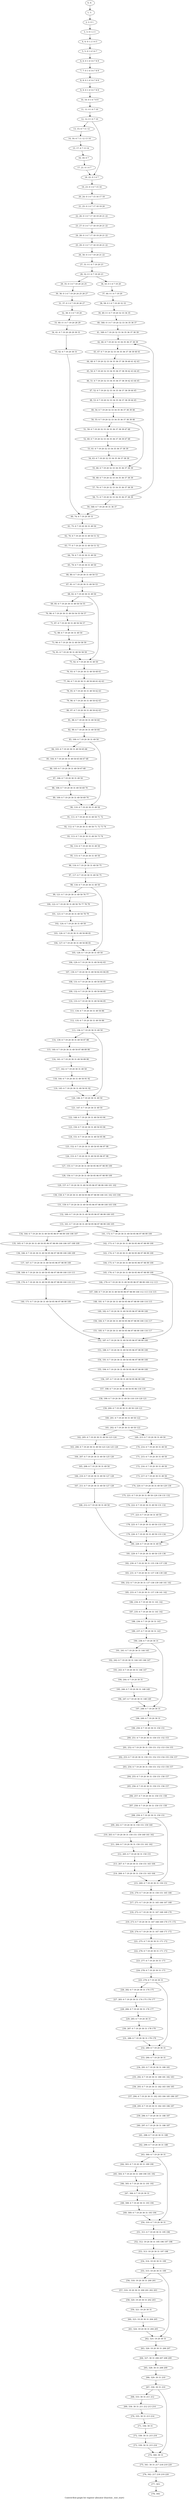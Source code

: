 digraph G {
graph [label="Control-flow-graph for register allocator (function _test_start)"]
0[label="0, 0: "];
1[label="1, 1: "];
2[label="2, 2: 0 1 "];
3[label="3, 3: 0 1 2 3 "];
4[label="4, 4: 0 1 2 3 4 5 "];
5[label="5, 5: 0 1 4 5 6 7 "];
6[label="6, 6: 0 1 4 5 6 7 8 9 "];
7[label="7, 7: 0 1 4 5 6 7 8 9 "];
8[label="8, 8: 0 1 4 5 6 7 8 9 "];
9[label="9, 9: 0 1 4 5 6 7 8 9 "];
10[label="10, 10: 0 1 6 7 8 9 "];
11[label="11, 11: 0 1 6 7 10 "];
12[label="12, 12: 0 1 6 7 10 "];
13[label="13, 15: 6 7 11 12 "];
14[label="14, 16: 6 7 11 12 13 14 "];
15[label="15, 17: 6 7 13 14 "];
16[label="16, 18: 6 7 "];
17[label="17, 21: 0 1 6 7 "];
18[label="18, 22: 0 1 6 7 "];
19[label="19, 23: 0 1 6 7 15 16 "];
20[label="20, 24: 0 1 6 7 15 16 17 18 "];
21[label="21, 25: 0 1 6 7 17 18 19 20 "];
22[label="22, 26: 0 1 6 7 17 18 19 20 21 22 "];
23[label="23, 27: 0 1 6 7 17 18 19 20 21 22 "];
24[label="24, 28: 0 1 6 7 17 18 19 20 21 22 "];
25[label="25, 29: 0 1 6 7 17 18 19 20 21 22 "];
26[label="26, 30: 0 1 6 7 19 20 21 22 "];
27[label="27, 31: 0 1 6 7 19 20 23 "];
28[label="28, 32: 0 1 6 7 19 20 23 "];
29[label="29, 35: 0 1 6 7 19 20 24 25 "];
30[label="30, 36: 0 1 6 7 19 20 24 25 26 27 "];
31[label="31, 37: 0 1 6 7 19 20 26 27 "];
32[label="32, 38: 0 1 6 7 19 20 "];
33[label="33, 40: 0 1 6 7 19 20 28 29 "];
34[label="34, 41: 6 7 19 20 28 29 30 31 "];
35[label="35, 42: 6 7 19 20 30 31 "];
36[label="36, 43: 0 1 6 7 19 20 "];
37[label="37, 44: 0 1 6 7 19 20 "];
38[label="38, 58: 0 1 6 7 19 20 32 33 "];
39[label="39, 49: 0 1 6 7 19 20 32 33 34 35 "];
40[label="40, 346: 0 1 6 7 19 20 32 33 34 35 36 37 "];
41[label="41, 349: 6 7 19 20 32 33 34 35 36 37 38 39 "];
42[label="42, 46: 6 7 19 20 32 33 34 35 36 37 38 39 "];
43[label="43, 47: 6 7 19 20 32 33 34 35 36 37 38 39 40 41 "];
44[label="44, 48: 6 7 19 20 32 33 34 35 36 37 38 39 40 41 42 43 "];
45[label="45, 50: 6 7 19 20 32 33 34 35 36 37 38 39 42 43 44 45 "];
46[label="46, 51: 6 7 19 20 32 33 34 35 36 37 38 39 42 43 44 45 "];
47[label="47, 52: 6 7 19 20 32 33 34 35 36 37 38 39 44 45 "];
48[label="48, 53: 6 7 19 20 32 33 34 35 36 37 38 39 44 45 "];
49[label="49, 54: 6 7 19 20 32 33 34 35 36 37 38 39 46 "];
50[label="50, 55: 6 7 19 20 32 33 34 35 36 37 38 39 46 "];
51[label="51, 59: 6 7 19 20 32 33 34 35 36 37 38 39 47 48 "];
52[label="52, 60: 6 7 19 20 32 33 34 35 36 37 38 39 47 48 "];
53[label="53, 61: 6 7 19 20 32 33 34 35 36 37 38 39 "];
54[label="54, 63: 6 7 19 20 32 33 34 35 36 37 38 39 "];
55[label="55, 66: 6 7 19 20 32 33 34 35 36 37 38 39 "];
56[label="56, 68: 6 7 19 20 32 33 34 35 36 37 38 39 "];
57[label="57, 70: 6 7 19 20 32 33 34 35 36 37 38 39 "];
58[label="58, 71: 6 7 19 20 32 33 34 35 36 37 38 39 "];
59[label="59, 348: 6 7 19 20 30 31 36 37 "];
60[label="60, 74: 6 7 19 20 30 31 "];
61[label="61, 75: 6 7 19 20 30 31 49 50 "];
62[label="62, 76: 6 7 19 20 30 31 49 50 51 52 "];
63[label="63, 77: 6 7 19 20 30 31 49 50 51 52 "];
64[label="64, 78: 6 7 19 20 30 31 49 50 "];
65[label="65, 79: 6 7 19 20 30 31 49 50 "];
66[label="66, 80: 6 7 19 20 30 31 49 50 53 "];
67[label="67, 81: 6 7 19 20 30 31 49 50 53 "];
68[label="68, 82: 6 7 19 20 30 31 49 50 "];
69[label="69, 85: 6 7 19 20 30 31 49 50 54 55 "];
70[label="70, 86: 6 7 19 20 30 31 49 50 54 55 56 57 "];
71[label="71, 87: 6 7 19 20 30 31 49 50 56 57 "];
72[label="72, 88: 6 7 19 20 30 31 49 50 "];
73[label="73, 90: 6 7 19 20 30 31 49 50 58 59 "];
74[label="74, 91: 6 7 19 20 30 31 49 50 58 59 "];
75[label="75, 92: 6 7 19 20 30 31 49 50 "];
76[label="76, 93: 6 7 19 20 30 31 49 50 60 61 "];
77[label="77, 94: 6 7 19 20 30 31 49 50 60 61 62 63 "];
78[label="78, 95: 6 7 19 20 30 31 49 50 62 63 "];
79[label="79, 96: 6 7 19 20 30 31 49 50 62 63 "];
80[label="80, 97: 6 7 19 20 30 31 49 50 62 63 "];
81[label="81, 98: 6 7 19 20 30 31 49 50 64 "];
82[label="82, 99: 6 7 19 20 30 31 49 50 64 "];
83[label="83, 100: 6 7 19 20 30 31 49 50 "];
84[label="84, 103: 6 7 19 20 30 31 49 50 65 66 "];
85[label="85, 104: 6 7 19 20 30 31 49 50 65 66 67 68 "];
86[label="86, 105: 6 7 19 20 30 31 49 50 67 68 "];
87[label="87, 106: 6 7 19 20 30 31 49 50 "];
88[label="88, 108: 6 7 19 20 30 31 49 50 69 70 "];
89[label="89, 109: 6 7 19 20 30 31 49 50 69 70 "];
90[label="90, 110: 6 7 19 20 30 31 49 50 "];
91[label="91, 111: 6 7 19 20 30 31 49 50 71 72 "];
92[label="92, 112: 6 7 19 20 30 31 49 50 71 72 73 74 "];
93[label="93, 113: 6 7 19 20 30 31 49 50 73 74 "];
94[label="94, 114: 6 7 19 20 30 31 49 50 "];
95[label="95, 115: 6 7 19 20 30 31 49 50 "];
96[label="96, 116: 6 7 19 20 30 31 49 50 75 "];
97[label="97, 117: 6 7 19 20 30 31 49 50 75 "];
98[label="98, 118: 6 7 19 20 30 31 49 50 "];
99[label="99, 121: 6 7 19 20 30 31 49 50 76 77 "];
100[label="100, 122: 6 7 19 20 30 31 49 50 76 77 78 79 "];
101[label="101, 123: 6 7 19 20 30 31 49 50 78 79 "];
102[label="102, 124: 6 7 19 20 30 31 49 50 "];
103[label="103, 126: 6 7 19 20 30 31 49 50 80 81 "];
104[label="104, 127: 6 7 19 20 30 31 49 50 80 81 "];
105[label="105, 128: 6 7 19 20 30 31 49 50 "];
106[label="106, 129: 6 7 19 20 30 31 49 50 82 83 "];
107[label="107, 130: 6 7 19 20 30 31 49 50 82 83 84 85 "];
108[label="108, 131: 6 7 19 20 30 31 49 50 84 85 "];
109[label="109, 132: 6 7 19 20 30 31 49 50 84 85 "];
110[label="110, 133: 6 7 19 20 30 31 49 50 84 85 "];
111[label="111, 134: 6 7 19 20 30 31 49 50 86 "];
112[label="112, 135: 6 7 19 20 30 31 49 50 86 "];
113[label="113, 136: 6 7 19 20 30 31 49 50 "];
114[label="114, 139: 6 7 19 20 30 31 49 50 87 88 "];
115[label="115, 140: 6 7 19 20 30 31 49 50 87 88 89 90 "];
116[label="116, 141: 6 7 19 20 30 31 49 50 89 90 "];
117[label="117, 142: 6 7 19 20 30 31 49 50 "];
118[label="118, 144: 6 7 19 20 30 31 49 50 91 92 "];
119[label="119, 145: 6 7 19 20 30 31 49 50 91 92 "];
120[label="120, 146: 6 7 19 20 30 31 49 50 "];
121[label="121, 147: 6 7 19 20 30 31 49 50 "];
122[label="122, 148: 6 7 19 20 30 31 49 50 93 94 "];
123[label="123, 150: 6 7 19 20 30 31 49 50 93 94 "];
124[label="124, 151: 6 7 19 20 30 31 49 50 95 96 "];
125[label="125, 152: 6 7 19 20 30 31 49 50 95 96 97 98 "];
126[label="126, 153: 6 7 19 20 30 31 49 50 95 96 97 98 "];
127[label="127, 155: 6 7 19 20 30 31 49 50 95 96 97 98 99 100 "];
128[label="128, 156: 6 7 19 20 30 31 49 50 95 96 97 98 99 100 "];
129[label="129, 157: 6 7 19 20 30 31 49 50 95 96 97 98 99 100 101 102 "];
130[label="130, 158: 6 7 19 20 30 31 49 50 95 96 97 98 99 100 101 102 103 104 "];
131[label="131, 159: 6 7 19 20 30 31 49 50 95 96 97 98 99 100 103 104 "];
132[label="132, 160: 6 7 19 20 30 31 49 50 95 96 97 98 99 100 105 "];
133[label="133, 161: 6 7 19 20 30 31 49 50 95 96 97 98 99 100 105 "];
134[label="134, 164: 6 7 19 20 30 31 49 50 95 96 97 98 99 100 106 107 "];
135[label="135, 165: 6 7 19 20 30 31 49 50 95 96 97 98 99 100 106 107 108 109 "];
136[label="136, 166: 6 7 19 20 30 31 49 50 95 96 97 98 99 100 108 109 "];
137[label="137, 167: 6 7 19 20 30 31 49 50 95 96 97 98 99 100 "];
138[label="138, 169: 6 7 19 20 30 31 49 50 95 96 97 98 99 100 110 111 "];
139[label="139, 170: 6 7 19 20 30 31 49 50 95 96 97 98 99 100 110 111 "];
140[label="140, 171: 6 7 19 20 30 31 49 50 95 96 97 98 99 100 "];
141[label="141, 172: 6 7 19 20 30 31 49 50 95 96 97 98 99 100 "];
142[label="142, 173: 6 7 19 20 30 31 49 50 95 96 97 98 99 100 "];
143[label="143, 174: 6 7 19 20 30 31 49 50 95 96 97 98 99 100 "];
144[label="144, 175: 6 7 19 20 30 31 49 50 95 96 97 98 99 100 "];
145[label="145, 176: 6 7 19 20 30 31 49 50 95 96 97 98 99 100 "];
146[label="146, 179: 6 7 19 20 30 31 49 50 95 96 97 98 99 100 112 113 "];
147[label="147, 180: 6 7 19 20 30 31 49 50 95 96 97 98 99 100 112 113 114 115 "];
148[label="148, 181: 6 7 19 20 30 31 49 50 95 96 97 98 99 100 114 115 "];
149[label="149, 182: 6 7 19 20 30 31 49 50 95 96 97 98 99 100 "];
150[label="150, 184: 6 7 19 20 30 31 49 50 95 96 97 98 99 100 116 117 "];
151[label="151, 185: 6 7 19 20 30 31 49 50 95 96 97 98 99 100 116 117 "];
152[label="152, 187: 6 7 19 20 30 31 49 50 95 96 97 98 99 100 "];
153[label="153, 188: 6 7 19 20 30 31 49 50 95 96 97 98 99 100 "];
154[label="154, 191: 6 7 19 20 30 31 49 50 95 96 97 98 99 100 "];
155[label="155, 194: 6 7 19 20 30 31 49 50 95 96 97 98 99 100 "];
156[label="156, 197: 6 7 19 20 30 31 49 50 95 96 99 100 "];
157[label="157, 198: 6 7 19 20 30 31 49 50 95 96 118 119 "];
158[label="158, 199: 6 7 19 20 30 31 49 50 118 119 120 121 "];
159[label="159, 200: 6 7 19 20 30 31 49 50 120 121 "];
160[label="160, 201: 6 7 19 20 30 31 49 50 122 "];
161[label="161, 202: 6 7 19 20 30 31 49 50 122 "];
162[label="162, 205: 6 7 19 20 30 31 49 50 123 124 "];
163[label="163, 206: 6 7 19 20 30 31 49 50 123 124 125 126 "];
164[label="164, 207: 6 7 19 20 30 31 49 50 125 126 "];
165[label="165, 208: 6 7 19 20 30 31 49 50 "];
166[label="166, 210: 6 7 19 20 30 31 49 50 127 128 "];
167[label="167, 211: 6 7 19 20 30 31 49 50 127 128 "];
168[label="168, 212: 6 7 19 20 30 31 49 50 "];
169[label="169, 213: 6 7 19 20 30 31 49 50 "];
170[label="170, 214: 6 7 19 20 30 31 49 50 "];
171[label="171, 215: 6 7 19 20 30 31 49 50 "];
172[label="172, 216: 6 7 19 20 30 31 49 50 "];
173[label="173, 217: 6 7 19 20 30 31 49 50 "];
174[label="174, 220: 6 7 19 20 30 31 49 50 129 130 "];
175[label="175, 221: 6 7 19 20 30 31 49 50 129 130 131 132 "];
176[label="176, 222: 6 7 19 20 30 31 49 50 131 132 "];
177[label="177, 223: 6 7 19 20 30 31 49 50 "];
178[label="178, 225: 6 7 19 20 30 31 49 50 133 134 "];
179[label="179, 226: 6 7 19 20 30 31 49 50 133 134 "];
180[label="180, 228: 6 7 19 20 30 31 49 50 "];
181[label="181, 229: 6 7 19 20 30 31 49 50 135 136 "];
182[label="182, 230: 6 7 19 20 30 31 135 136 137 138 "];
183[label="183, 231: 6 7 19 20 30 31 137 138 139 140 "];
184[label="184, 232: 6 7 19 20 30 31 137 138 139 140 141 142 "];
185[label="185, 233: 6 7 19 20 30 31 137 138 141 142 "];
186[label="186, 234: 6 7 19 20 30 31 141 142 "];
187[label="187, 235: 6 7 19 20 30 31 141 142 "];
188[label="188, 236: 6 7 19 20 30 31 143 "];
189[label="189, 237: 6 7 19 20 30 31 143 "];
190[label="190, 238: 6 7 19 20 30 31 "];
191[label="191, 241: 6 7 19 20 30 31 144 145 "];
192[label="192, 242: 6 7 19 20 30 31 144 145 146 147 "];
193[label="193, 243: 6 7 19 20 30 31 146 147 "];
194[label="194, 244: 6 7 19 20 30 31 "];
195[label="195, 246: 6 7 19 20 30 31 148 149 "];
196[label="196, 247: 6 7 19 20 30 31 148 149 "];
197[label="197, 248: 6 7 19 20 30 31 "];
198[label="198, 249: 6 7 19 20 30 31 "];
199[label="199, 250: 6 7 19 20 30 31 150 151 "];
200[label="200, 251: 6 7 19 20 30 31 150 151 152 153 "];
201[label="201, 252: 6 7 19 20 30 31 150 151 152 153 154 155 "];
202[label="202, 253: 6 7 19 20 30 31 150 151 152 153 154 155 156 157 "];
203[label="203, 254: 6 7 19 20 30 31 150 151 152 153 156 157 "];
204[label="204, 255: 6 7 19 20 30 31 150 151 156 157 "];
205[label="205, 256: 6 7 19 20 30 31 150 151 156 157 "];
206[label="206, 257: 6 7 19 20 30 31 150 151 158 "];
207[label="207, 258: 6 7 19 20 30 31 150 151 158 "];
208[label="208, 259: 6 7 19 20 30 31 150 151 "];
209[label="209, 262: 6 7 19 20 30 31 150 151 159 160 "];
210[label="210, 263: 6 7 19 20 30 31 150 151 159 160 161 162 "];
211[label="211, 264: 6 7 19 20 30 31 150 151 161 162 "];
212[label="212, 265: 6 7 19 20 30 31 150 151 "];
213[label="213, 267: 6 7 19 20 30 31 150 151 163 164 "];
214[label="214, 268: 6 7 19 20 30 31 150 151 163 164 "];
215[label="215, 269: 6 7 19 20 30 31 150 151 "];
216[label="216, 270: 6 7 19 20 30 31 150 151 165 166 "];
217[label="217, 271: 6 7 19 20 30 31 165 166 167 168 "];
218[label="218, 272: 6 7 19 20 30 31 167 168 169 170 "];
219[label="219, 273: 6 7 19 20 30 31 167 168 169 170 171 172 "];
220[label="220, 274: 6 7 19 20 30 31 167 168 171 172 "];
221[label="221, 275: 6 7 19 20 30 31 171 172 "];
222[label="222, 276: 6 7 19 20 30 31 171 172 "];
223[label="223, 277: 6 7 19 20 30 31 173 "];
224[label="224, 278: 6 7 19 20 30 31 173 "];
225[label="225, 279: 6 7 19 20 30 31 "];
226[label="226, 282: 6 7 19 20 30 31 174 175 "];
227[label="227, 283: 6 7 19 20 30 31 174 175 176 177 "];
228[label="228, 284: 6 7 19 20 30 31 176 177 "];
229[label="229, 285: 6 7 19 20 30 31 "];
230[label="230, 287: 6 7 19 20 30 31 178 179 "];
231[label="231, 288: 6 7 19 20 30 31 178 179 "];
232[label="232, 289: 6 7 19 20 30 31 "];
233[label="233, 290: 6 7 19 20 30 31 "];
234[label="234, 291: 6 7 19 20 30 31 180 181 "];
235[label="235, 292: 6 7 19 20 30 31 180 181 182 183 "];
236[label="236, 293: 6 7 19 20 30 31 182 183 184 185 "];
237[label="237, 294: 6 7 19 20 30 31 182 183 184 185 186 187 "];
238[label="238, 295: 6 7 19 20 30 31 182 183 186 187 "];
239[label="239, 296: 6 7 19 20 30 31 186 187 "];
240[label="240, 297: 6 7 19 20 30 31 186 187 "];
241[label="241, 298: 6 7 19 20 30 31 188 "];
242[label="242, 299: 6 7 19 20 30 31 188 "];
243[label="243, 300: 6 7 19 20 30 31 "];
244[label="244, 303: 6 7 19 20 30 31 189 190 "];
245[label="245, 304: 6 7 19 20 30 31 189 190 191 192 "];
246[label="246, 305: 6 7 19 20 30 31 191 192 "];
247[label="247, 306: 6 7 19 20 30 31 "];
248[label="248, 308: 6 7 19 20 30 31 193 194 "];
249[label="249, 309: 6 7 19 20 30 31 193 194 "];
250[label="250, 310: 6 7 19 20 30 31 "];
251[label="251, 311: 6 7 19 20 30 31 195 196 "];
252[label="252, 312: 19 20 30 31 195 196 197 198 "];
253[label="253, 313: 19 20 30 31 197 198 "];
254[label="254, 314: 19 20 30 31 199 "];
255[label="255, 315: 19 20 30 31 199 "];
256[label="256, 318: 19 20 30 31 200 201 "];
257[label="257, 319: 19 20 30 31 200 201 202 203 "];
258[label="258, 320: 19 20 30 31 202 203 "];
259[label="259, 321: 19 20 30 31 "];
260[label="260, 323: 19 20 30 31 204 205 "];
261[label="261, 324: 19 20 30 31 204 205 "];
262[label="262, 325: 19 20 30 31 "];
263[label="263, 326: 19 20 30 31 206 207 "];
264[label="264, 327: 30 31 206 207 208 209 "];
265[label="265, 328: 30 31 208 209 "];
266[label="266, 329: 30 31 210 "];
267[label="267, 330: 30 31 210 "];
268[label="268, 333: 30 31 211 212 "];
269[label="269, 334: 30 31 211 212 213 214 "];
270[label="270, 335: 30 31 213 214 "];
271[label="271, 336: 30 31 "];
272[label="272, 338: 30 31 215 216 "];
273[label="273, 339: 30 31 215 216 "];
274[label="274, 340: 30 31 "];
275[label="275, 341: 30 31 217 218 219 220 "];
276[label="276, 342: 217 218 219 220 "];
277[label="277, 343: "];
278[label="278, 344: "];
0->1 ;
1->2 ;
2->3 ;
3->4 ;
4->5 ;
5->6 ;
6->7 ;
7->8 ;
8->9 ;
9->10 ;
10->11 ;
11->12 ;
12->13 ;
12->18 ;
13->14 ;
14->15 ;
15->16 ;
16->17 ;
17->18 ;
18->19 ;
19->20 ;
20->21 ;
21->22 ;
22->23 ;
23->24 ;
24->25 ;
25->26 ;
26->27 ;
27->28 ;
28->29 ;
28->36 ;
29->30 ;
30->31 ;
31->32 ;
32->33 ;
33->34 ;
34->35 ;
35->60 ;
36->37 ;
37->38 ;
38->39 ;
39->40 ;
40->41 ;
41->42 ;
42->43 ;
43->44 ;
44->45 ;
45->46 ;
46->47 ;
47->48 ;
48->49 ;
49->50 ;
50->51 ;
50->55 ;
51->52 ;
52->53 ;
53->54 ;
54->55 ;
55->56 ;
56->57 ;
57->58 ;
58->59 ;
58->42 ;
59->60 ;
60->61 ;
61->62 ;
62->63 ;
63->64 ;
64->65 ;
65->66 ;
66->67 ;
67->68 ;
68->69 ;
68->75 ;
69->70 ;
70->71 ;
71->72 ;
72->73 ;
73->74 ;
74->75 ;
75->76 ;
76->77 ;
77->78 ;
78->79 ;
79->80 ;
80->81 ;
81->82 ;
82->83 ;
83->84 ;
83->90 ;
84->85 ;
85->86 ;
86->87 ;
87->88 ;
88->89 ;
89->90 ;
90->91 ;
91->92 ;
92->93 ;
93->94 ;
94->95 ;
95->96 ;
96->97 ;
97->98 ;
98->99 ;
98->105 ;
99->100 ;
100->101 ;
101->102 ;
102->103 ;
103->104 ;
104->105 ;
105->106 ;
106->107 ;
107->108 ;
108->109 ;
109->110 ;
110->111 ;
111->112 ;
112->113 ;
113->114 ;
113->120 ;
114->115 ;
115->116 ;
116->117 ;
117->118 ;
118->119 ;
119->120 ;
120->121 ;
121->122 ;
122->123 ;
123->124 ;
124->125 ;
125->126 ;
126->127 ;
127->128 ;
128->129 ;
129->130 ;
130->131 ;
131->132 ;
132->133 ;
133->134 ;
133->141 ;
134->135 ;
135->136 ;
136->137 ;
137->138 ;
138->139 ;
139->140 ;
140->152 ;
141->142 ;
142->143 ;
143->144 ;
144->145 ;
145->146 ;
145->152 ;
146->147 ;
147->148 ;
148->149 ;
149->150 ;
150->151 ;
151->152 ;
152->153 ;
153->154 ;
154->155 ;
155->156 ;
156->157 ;
157->158 ;
158->159 ;
159->160 ;
160->161 ;
161->162 ;
161->169 ;
162->163 ;
163->164 ;
164->165 ;
165->166 ;
166->167 ;
167->168 ;
168->180 ;
169->170 ;
170->171 ;
171->172 ;
172->173 ;
173->174 ;
173->180 ;
174->175 ;
175->176 ;
176->177 ;
177->178 ;
178->179 ;
179->180 ;
180->181 ;
181->182 ;
182->183 ;
183->184 ;
184->185 ;
185->186 ;
186->187 ;
187->188 ;
188->189 ;
189->190 ;
190->191 ;
190->197 ;
191->192 ;
192->193 ;
193->194 ;
194->195 ;
195->196 ;
196->197 ;
197->198 ;
198->199 ;
199->200 ;
200->201 ;
201->202 ;
202->203 ;
203->204 ;
204->205 ;
205->206 ;
206->207 ;
207->208 ;
208->209 ;
208->215 ;
209->210 ;
210->211 ;
211->212 ;
212->213 ;
213->214 ;
214->215 ;
215->216 ;
216->217 ;
217->218 ;
218->219 ;
219->220 ;
220->221 ;
221->222 ;
222->223 ;
223->224 ;
224->225 ;
225->226 ;
225->232 ;
226->227 ;
227->228 ;
228->229 ;
229->230 ;
230->231 ;
231->232 ;
232->233 ;
233->234 ;
234->235 ;
235->236 ;
236->237 ;
237->238 ;
238->239 ;
239->240 ;
240->241 ;
241->242 ;
242->243 ;
243->244 ;
243->250 ;
244->245 ;
245->246 ;
246->247 ;
247->248 ;
248->249 ;
249->250 ;
250->251 ;
251->252 ;
252->253 ;
253->254 ;
254->255 ;
255->256 ;
255->262 ;
256->257 ;
257->258 ;
258->259 ;
259->260 ;
260->261 ;
261->262 ;
262->263 ;
263->264 ;
264->265 ;
265->266 ;
266->267 ;
267->268 ;
267->274 ;
268->269 ;
269->270 ;
270->271 ;
271->272 ;
272->273 ;
273->274 ;
274->275 ;
275->276 ;
276->277 ;
277->278 ;
}
